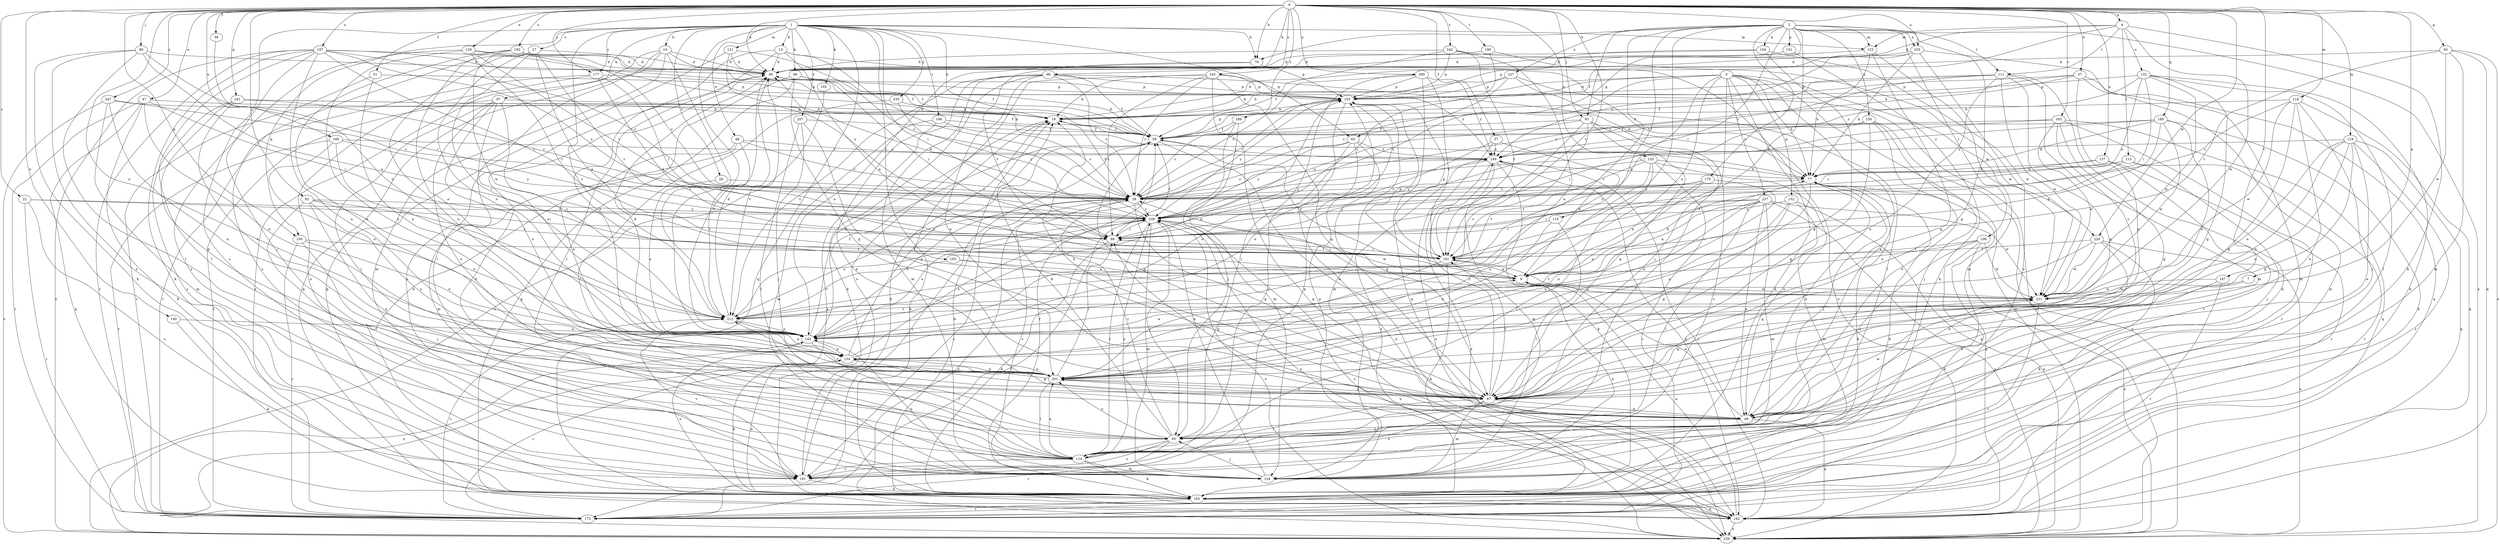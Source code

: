strict digraph  {
0;
1;
2;
3;
4;
7;
9;
10;
13;
19;
22;
26;
27;
28;
37;
38;
47;
48;
49;
51;
56;
57;
58;
60;
65;
67;
76;
77;
82;
86;
90;
93;
95;
96;
97;
99;
102;
104;
105;
106;
110;
111;
113;
114;
118;
119;
121;
123;
124;
129;
130;
132;
134;
135;
137;
140;
143;
150;
151;
152;
153;
160;
161;
162;
163;
165;
166;
170;
172;
177;
181;
187;
189;
190;
191;
192;
195;
197;
200;
201;
207;
211;
220;
221;
225;
227;
229;
235;
237;
239;
242;
245;
247;
249;
0 -> 4  [label=a];
0 -> 7  [label=a];
0 -> 22  [label=c];
0 -> 37  [label=d];
0 -> 38  [label=d];
0 -> 47  [label=e];
0 -> 51  [label=f];
0 -> 56  [label=f];
0 -> 57  [label=f];
0 -> 60  [label=g];
0 -> 76  [label=h];
0 -> 82  [label=i];
0 -> 90  [label=j];
0 -> 93  [label=j];
0 -> 96  [label=k];
0 -> 118  [label=m];
0 -> 119  [label=m];
0 -> 129  [label=n];
0 -> 135  [label=o];
0 -> 137  [label=o];
0 -> 140  [label=o];
0 -> 143  [label=o];
0 -> 150  [label=p];
0 -> 160  [label=q];
0 -> 161  [label=q];
0 -> 163  [label=r];
0 -> 177  [label=s];
0 -> 187  [label=t];
0 -> 189  [label=t];
0 -> 190  [label=t];
0 -> 191  [label=t];
0 -> 192  [label=u];
0 -> 195  [label=u];
0 -> 197  [label=u];
0 -> 200  [label=u];
0 -> 220  [label=w];
0 -> 225  [label=x];
0 -> 242  [label=z];
0 -> 245  [label=z];
0 -> 247  [label=z];
1 -> 10  [label=b];
1 -> 13  [label=b];
1 -> 19  [label=b];
1 -> 26  [label=c];
1 -> 27  [label=c];
1 -> 48  [label=e];
1 -> 65  [label=g];
1 -> 76  [label=h];
1 -> 86  [label=i];
1 -> 97  [label=k];
1 -> 99  [label=k];
1 -> 102  [label=k];
1 -> 121  [label=m];
1 -> 123  [label=m];
1 -> 143  [label=o];
1 -> 150  [label=p];
1 -> 162  [label=q];
1 -> 165  [label=r];
1 -> 166  [label=r];
1 -> 177  [label=s];
1 -> 181  [label=s];
1 -> 207  [label=v];
1 -> 211  [label=v];
1 -> 235  [label=y];
2 -> 65  [label=g];
2 -> 67  [label=g];
2 -> 76  [label=h];
2 -> 86  [label=i];
2 -> 93  [label=j];
2 -> 104  [label=k];
2 -> 106  [label=l];
2 -> 110  [label=l];
2 -> 111  [label=l];
2 -> 123  [label=m];
2 -> 130  [label=n];
2 -> 143  [label=o];
2 -> 151  [label=p];
2 -> 170  [label=r];
2 -> 191  [label=t];
2 -> 211  [label=v];
2 -> 225  [label=x];
2 -> 227  [label=x];
2 -> 229  [label=x];
3 -> 9  [label=a];
3 -> 19  [label=b];
3 -> 49  [label=e];
3 -> 77  [label=h];
3 -> 95  [label=j];
3 -> 105  [label=k];
3 -> 152  [label=p];
3 -> 153  [label=p];
3 -> 211  [label=v];
3 -> 220  [label=w];
3 -> 229  [label=x];
3 -> 237  [label=y];
3 -> 239  [label=y];
4 -> 38  [label=d];
4 -> 58  [label=f];
4 -> 105  [label=k];
4 -> 111  [label=l];
4 -> 113  [label=l];
4 -> 123  [label=m];
4 -> 132  [label=n];
4 -> 221  [label=w];
7 -> 67  [label=g];
7 -> 221  [label=w];
9 -> 58  [label=f];
9 -> 77  [label=h];
9 -> 153  [label=p];
9 -> 221  [label=w];
10 -> 38  [label=d];
10 -> 58  [label=f];
10 -> 114  [label=l];
10 -> 124  [label=m];
10 -> 162  [label=q];
10 -> 172  [label=r];
10 -> 211  [label=v];
13 -> 9  [label=a];
13 -> 28  [label=c];
13 -> 38  [label=d];
13 -> 77  [label=h];
13 -> 114  [label=l];
13 -> 134  [label=n];
19 -> 58  [label=f];
19 -> 105  [label=k];
22 -> 86  [label=i];
22 -> 172  [label=r];
22 -> 181  [label=s];
22 -> 239  [label=y];
26 -> 28  [label=c];
26 -> 143  [label=o];
27 -> 9  [label=a];
27 -> 38  [label=d];
27 -> 143  [label=o];
27 -> 181  [label=s];
27 -> 191  [label=t];
27 -> 201  [label=u];
27 -> 211  [label=v];
28 -> 19  [label=b];
28 -> 67  [label=g];
28 -> 143  [label=o];
28 -> 181  [label=s];
28 -> 239  [label=y];
28 -> 249  [label=z];
37 -> 19  [label=b];
37 -> 124  [label=m];
37 -> 153  [label=p];
37 -> 162  [label=q];
37 -> 201  [label=u];
37 -> 249  [label=z];
38 -> 153  [label=p];
38 -> 181  [label=s];
38 -> 211  [label=v];
47 -> 19  [label=b];
47 -> 86  [label=i];
47 -> 105  [label=k];
47 -> 134  [label=n];
47 -> 162  [label=q];
47 -> 172  [label=r];
48 -> 28  [label=c];
48 -> 124  [label=m];
48 -> 134  [label=n];
48 -> 211  [label=v];
48 -> 249  [label=z];
49 -> 9  [label=a];
49 -> 77  [label=h];
49 -> 86  [label=i];
49 -> 95  [label=j];
49 -> 162  [label=q];
49 -> 201  [label=u];
49 -> 221  [label=w];
51 -> 134  [label=n];
51 -> 153  [label=p];
51 -> 172  [label=r];
56 -> 211  [label=v];
57 -> 9  [label=a];
57 -> 143  [label=o];
57 -> 229  [label=x];
57 -> 249  [label=z];
58 -> 38  [label=d];
58 -> 49  [label=e];
58 -> 67  [label=g];
58 -> 153  [label=p];
58 -> 172  [label=r];
58 -> 249  [label=z];
60 -> 38  [label=d];
60 -> 124  [label=m];
60 -> 162  [label=q];
60 -> 191  [label=t];
60 -> 221  [label=w];
60 -> 229  [label=x];
65 -> 67  [label=g];
65 -> 143  [label=o];
65 -> 211  [label=v];
65 -> 229  [label=x];
65 -> 239  [label=y];
65 -> 249  [label=z];
67 -> 19  [label=b];
67 -> 49  [label=e];
67 -> 114  [label=l];
67 -> 124  [label=m];
67 -> 181  [label=s];
67 -> 191  [label=t];
67 -> 201  [label=u];
67 -> 211  [label=v];
67 -> 249  [label=z];
76 -> 143  [label=o];
76 -> 153  [label=p];
76 -> 191  [label=t];
77 -> 28  [label=c];
77 -> 95  [label=j];
77 -> 105  [label=k];
77 -> 162  [label=q];
77 -> 201  [label=u];
82 -> 49  [label=e];
82 -> 114  [label=l];
82 -> 143  [label=o];
82 -> 191  [label=t];
82 -> 201  [label=u];
82 -> 239  [label=y];
86 -> 58  [label=f];
86 -> 105  [label=k];
86 -> 191  [label=t];
90 -> 9  [label=a];
90 -> 38  [label=d];
90 -> 86  [label=i];
90 -> 105  [label=k];
90 -> 114  [label=l];
90 -> 181  [label=s];
93 -> 58  [label=f];
93 -> 67  [label=g];
93 -> 114  [label=l];
93 -> 181  [label=s];
93 -> 191  [label=t];
93 -> 211  [label=v];
93 -> 239  [label=y];
95 -> 19  [label=b];
95 -> 28  [label=c];
95 -> 114  [label=l];
95 -> 172  [label=r];
95 -> 181  [label=s];
95 -> 201  [label=u];
96 -> 28  [label=c];
96 -> 58  [label=f];
96 -> 77  [label=h];
96 -> 105  [label=k];
96 -> 124  [label=m];
96 -> 153  [label=p];
96 -> 201  [label=u];
96 -> 211  [label=v];
96 -> 229  [label=x];
97 -> 19  [label=b];
97 -> 49  [label=e];
97 -> 95  [label=j];
97 -> 143  [label=o];
97 -> 172  [label=r];
97 -> 201  [label=u];
97 -> 211  [label=v];
99 -> 67  [label=g];
99 -> 86  [label=i];
99 -> 105  [label=k];
99 -> 153  [label=p];
99 -> 162  [label=q];
102 -> 229  [label=x];
104 -> 38  [label=d];
104 -> 67  [label=g];
104 -> 153  [label=p];
104 -> 221  [label=w];
105 -> 58  [label=f];
105 -> 77  [label=h];
105 -> 134  [label=n];
105 -> 143  [label=o];
105 -> 153  [label=p];
105 -> 162  [label=q];
105 -> 172  [label=r];
105 -> 249  [label=z];
106 -> 9  [label=a];
106 -> 49  [label=e];
106 -> 105  [label=k];
106 -> 191  [label=t];
106 -> 221  [label=w];
106 -> 229  [label=x];
110 -> 86  [label=i];
110 -> 114  [label=l];
110 -> 201  [label=u];
111 -> 28  [label=c];
111 -> 58  [label=f];
111 -> 67  [label=g];
111 -> 105  [label=k];
111 -> 124  [label=m];
111 -> 153  [label=p];
111 -> 201  [label=u];
111 -> 221  [label=w];
113 -> 28  [label=c];
113 -> 77  [label=h];
113 -> 95  [label=j];
113 -> 172  [label=r];
113 -> 191  [label=t];
114 -> 105  [label=k];
114 -> 124  [label=m];
114 -> 181  [label=s];
114 -> 201  [label=u];
114 -> 239  [label=y];
118 -> 19  [label=b];
118 -> 28  [label=c];
118 -> 49  [label=e];
118 -> 67  [label=g];
118 -> 95  [label=j];
118 -> 162  [label=q];
118 -> 221  [label=w];
119 -> 49  [label=e];
119 -> 67  [label=g];
119 -> 134  [label=n];
119 -> 143  [label=o];
119 -> 162  [label=q];
119 -> 172  [label=r];
119 -> 201  [label=u];
119 -> 249  [label=z];
121 -> 28  [label=c];
121 -> 38  [label=d];
121 -> 162  [label=q];
121 -> 239  [label=y];
123 -> 38  [label=d];
123 -> 67  [label=g];
123 -> 77  [label=h];
123 -> 124  [label=m];
124 -> 9  [label=a];
124 -> 28  [label=c];
124 -> 38  [label=d];
124 -> 95  [label=j];
124 -> 143  [label=o];
124 -> 239  [label=y];
129 -> 38  [label=d];
129 -> 77  [label=h];
129 -> 181  [label=s];
129 -> 191  [label=t];
129 -> 201  [label=u];
129 -> 239  [label=y];
130 -> 49  [label=e];
130 -> 58  [label=f];
130 -> 67  [label=g];
130 -> 86  [label=i];
130 -> 95  [label=j];
130 -> 229  [label=x];
132 -> 67  [label=g];
132 -> 86  [label=i];
132 -> 105  [label=k];
132 -> 114  [label=l];
132 -> 153  [label=p];
132 -> 221  [label=w];
132 -> 239  [label=y];
132 -> 249  [label=z];
134 -> 9  [label=a];
134 -> 38  [label=d];
134 -> 58  [label=f];
134 -> 67  [label=g];
134 -> 105  [label=k];
134 -> 172  [label=r];
134 -> 201  [label=u];
134 -> 239  [label=y];
135 -> 49  [label=e];
135 -> 77  [label=h];
135 -> 114  [label=l];
135 -> 172  [label=r];
135 -> 191  [label=t];
135 -> 201  [label=u];
135 -> 239  [label=y];
137 -> 28  [label=c];
137 -> 77  [label=h];
137 -> 114  [label=l];
137 -> 172  [label=r];
140 -> 105  [label=k];
140 -> 143  [label=o];
143 -> 19  [label=b];
143 -> 38  [label=d];
143 -> 58  [label=f];
143 -> 114  [label=l];
143 -> 134  [label=n];
143 -> 153  [label=p];
143 -> 229  [label=x];
150 -> 95  [label=j];
150 -> 143  [label=o];
150 -> 172  [label=r];
150 -> 191  [label=t];
151 -> 38  [label=d];
151 -> 105  [label=k];
152 -> 67  [label=g];
152 -> 124  [label=m];
152 -> 201  [label=u];
152 -> 229  [label=x];
152 -> 239  [label=y];
153 -> 19  [label=b];
153 -> 28  [label=c];
153 -> 124  [label=m];
153 -> 181  [label=s];
153 -> 239  [label=y];
160 -> 9  [label=a];
160 -> 58  [label=f];
160 -> 77  [label=h];
160 -> 105  [label=k];
160 -> 143  [label=o];
160 -> 221  [label=w];
160 -> 249  [label=z];
161 -> 19  [label=b];
161 -> 28  [label=c];
161 -> 58  [label=f];
161 -> 67  [label=g];
161 -> 181  [label=s];
161 -> 201  [label=u];
162 -> 9  [label=a];
162 -> 19  [label=b];
162 -> 229  [label=x];
162 -> 239  [label=y];
162 -> 249  [label=z];
163 -> 28  [label=c];
163 -> 58  [label=f];
163 -> 67  [label=g];
163 -> 162  [label=q];
163 -> 172  [label=r];
163 -> 211  [label=v];
163 -> 221  [label=w];
165 -> 9  [label=a];
165 -> 67  [label=g];
165 -> 211  [label=v];
166 -> 28  [label=c];
166 -> 49  [label=e];
166 -> 58  [label=f];
166 -> 124  [label=m];
170 -> 9  [label=a];
170 -> 28  [label=c];
170 -> 86  [label=i];
170 -> 134  [label=n];
170 -> 143  [label=o];
170 -> 191  [label=t];
172 -> 211  [label=v];
177 -> 86  [label=i];
177 -> 153  [label=p];
177 -> 172  [label=r];
177 -> 181  [label=s];
177 -> 191  [label=t];
181 -> 19  [label=b];
181 -> 105  [label=k];
181 -> 153  [label=p];
181 -> 211  [label=v];
187 -> 49  [label=e];
187 -> 172  [label=r];
187 -> 221  [label=w];
189 -> 28  [label=c];
189 -> 58  [label=f];
189 -> 95  [label=j];
189 -> 124  [label=m];
190 -> 38  [label=d];
190 -> 86  [label=i];
190 -> 229  [label=x];
191 -> 9  [label=a];
191 -> 86  [label=i];
191 -> 105  [label=k];
191 -> 153  [label=p];
191 -> 201  [label=u];
192 -> 28  [label=c];
192 -> 38  [label=d];
192 -> 58  [label=f];
192 -> 143  [label=o];
192 -> 201  [label=u];
192 -> 221  [label=w];
195 -> 143  [label=o];
195 -> 172  [label=r];
195 -> 211  [label=v];
195 -> 239  [label=y];
195 -> 249  [label=z];
197 -> 28  [label=c];
197 -> 38  [label=d];
197 -> 58  [label=f];
197 -> 86  [label=i];
197 -> 95  [label=j];
197 -> 105  [label=k];
197 -> 114  [label=l];
197 -> 172  [label=r];
197 -> 201  [label=u];
197 -> 229  [label=x];
197 -> 239  [label=y];
200 -> 28  [label=c];
200 -> 95  [label=j];
200 -> 153  [label=p];
200 -> 162  [label=q];
200 -> 191  [label=t];
200 -> 249  [label=z];
201 -> 67  [label=g];
201 -> 86  [label=i];
201 -> 114  [label=l];
201 -> 134  [label=n];
207 -> 58  [label=f];
207 -> 67  [label=g];
207 -> 95  [label=j];
207 -> 114  [label=l];
211 -> 38  [label=d];
211 -> 134  [label=n];
211 -> 143  [label=o];
211 -> 239  [label=y];
220 -> 49  [label=e];
220 -> 67  [label=g];
220 -> 105  [label=k];
220 -> 191  [label=t];
220 -> 221  [label=w];
220 -> 229  [label=x];
221 -> 28  [label=c];
221 -> 67  [label=g];
221 -> 172  [label=r];
221 -> 191  [label=t];
221 -> 211  [label=v];
225 -> 19  [label=b];
225 -> 38  [label=d];
225 -> 77  [label=h];
225 -> 162  [label=q];
225 -> 181  [label=s];
225 -> 249  [label=z];
227 -> 19  [label=b];
227 -> 28  [label=c];
227 -> 114  [label=l];
227 -> 153  [label=p];
227 -> 229  [label=x];
229 -> 28  [label=c];
229 -> 239  [label=y];
235 -> 19  [label=b];
235 -> 114  [label=l];
235 -> 239  [label=y];
237 -> 9  [label=a];
237 -> 49  [label=e];
237 -> 86  [label=i];
237 -> 114  [label=l];
237 -> 124  [label=m];
237 -> 134  [label=n];
237 -> 201  [label=u];
237 -> 221  [label=w];
237 -> 229  [label=x];
237 -> 239  [label=y];
239 -> 38  [label=d];
239 -> 86  [label=i];
239 -> 95  [label=j];
239 -> 114  [label=l];
239 -> 124  [label=m];
239 -> 143  [label=o];
239 -> 172  [label=r];
239 -> 221  [label=w];
239 -> 229  [label=x];
242 -> 38  [label=d];
242 -> 58  [label=f];
242 -> 143  [label=o];
242 -> 153  [label=p];
242 -> 191  [label=t];
242 -> 221  [label=w];
245 -> 19  [label=b];
245 -> 28  [label=c];
245 -> 67  [label=g];
245 -> 86  [label=i];
245 -> 153  [label=p];
245 -> 162  [label=q];
245 -> 181  [label=s];
245 -> 249  [label=z];
247 -> 19  [label=b];
247 -> 28  [label=c];
247 -> 124  [label=m];
247 -> 201  [label=u];
247 -> 229  [label=x];
249 -> 77  [label=h];
249 -> 105  [label=k];
249 -> 124  [label=m];
249 -> 162  [label=q];
249 -> 229  [label=x];
249 -> 239  [label=y];
}
